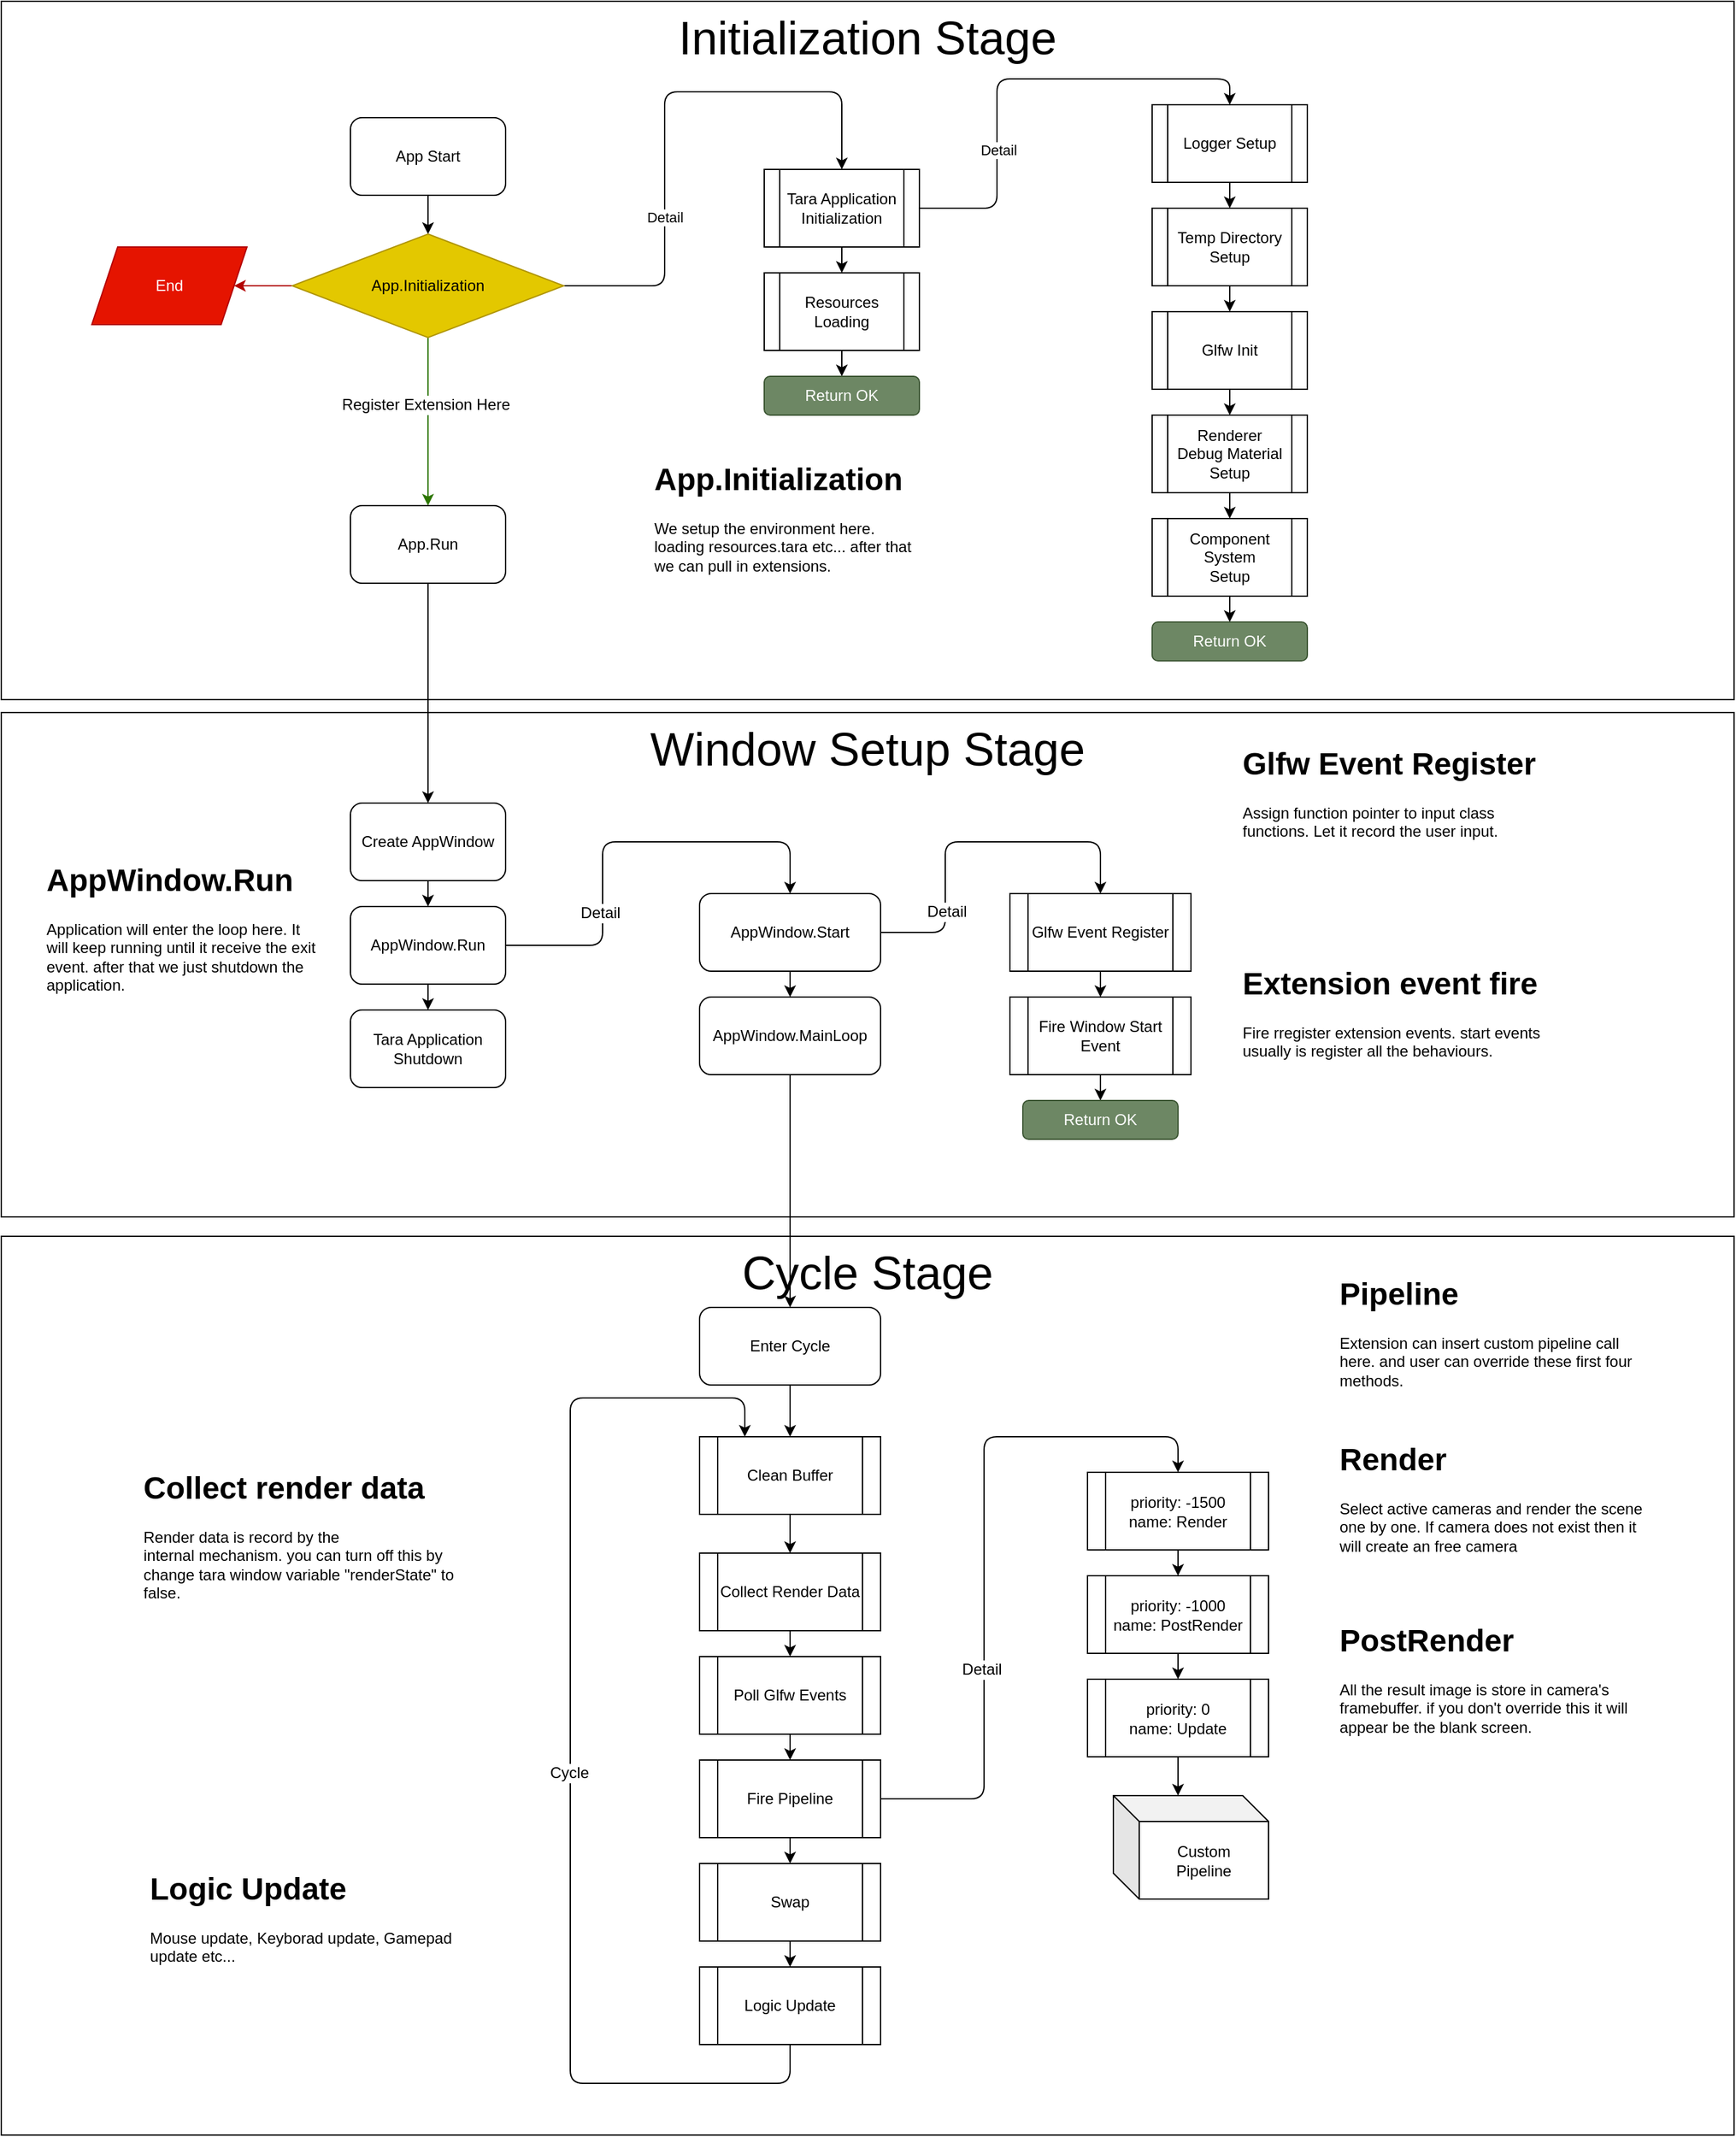 <mxfile>
    <diagram id="JNM_EspZnVw93YuhkikP" name="Page-1">
        <mxGraphModel dx="1108" dy="1890" grid="1" gridSize="10" guides="1" tooltips="1" connect="1" arrows="1" fold="1" page="1" pageScale="1" pageWidth="850" pageHeight="1100" math="0" shadow="0">
            <root>
                <mxCell id="0"/>
                <mxCell id="1" parent="0"/>
                <mxCell id="88" value="Cycle Stage" style="rounded=0;whiteSpace=wrap;html=1;verticalAlign=top;fontSize=36;" parent="1" vertex="1">
                    <mxGeometry x="70" y="945" width="1340" height="695" as="geometry"/>
                </mxCell>
                <mxCell id="54" value="Window Setup Stage" style="rounded=0;whiteSpace=wrap;html=1;verticalAlign=top;fontSize=36;" parent="1" vertex="1">
                    <mxGeometry x="70" y="540" width="1340" height="390" as="geometry"/>
                </mxCell>
                <mxCell id="31" value="Initialization Stage" style="rounded=0;whiteSpace=wrap;html=1;verticalAlign=top;fontSize=36;" parent="1" vertex="1">
                    <mxGeometry x="70" y="-10" width="1340" height="540" as="geometry"/>
                </mxCell>
                <mxCell id="5" style="edgeStyle=none;html=1;exitX=0.5;exitY=1;exitDx=0;exitDy=0;entryX=0.5;entryY=0;entryDx=0;entryDy=0;" parent="1" source="2" target="4" edge="1">
                    <mxGeometry relative="1" as="geometry"/>
                </mxCell>
                <mxCell id="2" value="App Start" style="rounded=1;whiteSpace=wrap;html=1;" parent="1" vertex="1">
                    <mxGeometry x="340" y="80" width="120" height="60" as="geometry"/>
                </mxCell>
                <mxCell id="7" style="edgeStyle=none;html=1;exitX=0;exitY=0.5;exitDx=0;exitDy=0;entryX=1;entryY=0.5;entryDx=0;entryDy=0;fillColor=#e51400;strokeColor=#B20000;" parent="1" source="4" target="6" edge="1">
                    <mxGeometry relative="1" as="geometry"/>
                </mxCell>
                <mxCell id="9" style="edgeStyle=none;html=1;exitX=0.5;exitY=1;exitDx=0;exitDy=0;entryX=0.5;entryY=0;entryDx=0;entryDy=0;fillColor=#60a917;strokeColor=#2D7600;" parent="1" source="4" target="8" edge="1">
                    <mxGeometry relative="1" as="geometry"/>
                </mxCell>
                <mxCell id="33" value="Register Extension Here" style="edgeLabel;html=1;align=center;verticalAlign=middle;resizable=0;points=[];fontSize=12;" parent="9" vertex="1" connectable="0">
                    <mxGeometry x="-0.2" y="-2" relative="1" as="geometry">
                        <mxPoint as="offset"/>
                    </mxGeometry>
                </mxCell>
                <mxCell id="13" style="edgeStyle=orthogonalEdgeStyle;html=1;exitX=1;exitY=0.5;exitDx=0;exitDy=0;entryX=0.5;entryY=0;entryDx=0;entryDy=0;" parent="1" source="4" target="10" edge="1">
                    <mxGeometry relative="1" as="geometry">
                        <Array as="points">
                            <mxPoint x="583" y="210"/>
                            <mxPoint x="583" y="60"/>
                            <mxPoint x="720" y="60"/>
                        </Array>
                    </mxGeometry>
                </mxCell>
                <mxCell id="14" value="Detail" style="edgeLabel;html=1;align=center;verticalAlign=middle;resizable=0;points=[];" parent="13" vertex="1" connectable="0">
                    <mxGeometry x="-0.384" relative="1" as="geometry">
                        <mxPoint as="offset"/>
                    </mxGeometry>
                </mxCell>
                <mxCell id="4" value="App.Initialization" style="rhombus;whiteSpace=wrap;html=1;fillColor=#e3c800;fontColor=#000000;strokeColor=#B09500;" parent="1" vertex="1">
                    <mxGeometry x="295" y="170" width="210" height="80" as="geometry"/>
                </mxCell>
                <mxCell id="6" value="End" style="shape=parallelogram;perimeter=parallelogramPerimeter;whiteSpace=wrap;html=1;fixedSize=1;fillColor=#e51400;fontColor=#ffffff;strokeColor=#B20000;" parent="1" vertex="1">
                    <mxGeometry x="140" y="180" width="120" height="60" as="geometry"/>
                </mxCell>
                <mxCell id="40" style="edgeStyle=orthogonalEdgeStyle;html=1;exitX=0.5;exitY=1;exitDx=0;exitDy=0;entryX=0.5;entryY=0;entryDx=0;entryDy=0;fontSize=12;" parent="1" source="8" target="34" edge="1">
                    <mxGeometry relative="1" as="geometry"/>
                </mxCell>
                <mxCell id="8" value="App.Run" style="rounded=1;whiteSpace=wrap;html=1;" parent="1" vertex="1">
                    <mxGeometry x="340" y="380" width="120" height="60" as="geometry"/>
                </mxCell>
                <mxCell id="15" style="edgeStyle=orthogonalEdgeStyle;html=1;exitX=0.5;exitY=1;exitDx=0;exitDy=0;entryX=0.5;entryY=0;entryDx=0;entryDy=0;" parent="1" source="10" target="11" edge="1">
                    <mxGeometry relative="1" as="geometry"/>
                </mxCell>
                <mxCell id="21" style="edgeStyle=orthogonalEdgeStyle;html=1;exitX=1;exitY=0.5;exitDx=0;exitDy=0;entryX=0.5;entryY=0;entryDx=0;entryDy=0;" parent="1" source="10" target="16" edge="1">
                    <mxGeometry relative="1" as="geometry">
                        <Array as="points">
                            <mxPoint x="840" y="150"/>
                            <mxPoint x="840" y="50"/>
                            <mxPoint x="1020" y="50"/>
                        </Array>
                    </mxGeometry>
                </mxCell>
                <mxCell id="22" value="Detail" style="edgeLabel;html=1;align=center;verticalAlign=middle;resizable=0;points=[];" parent="21" vertex="1" connectable="0">
                    <mxGeometry x="-0.416" y="-1" relative="1" as="geometry">
                        <mxPoint as="offset"/>
                    </mxGeometry>
                </mxCell>
                <mxCell id="10" value="Tara Application&lt;br&gt;Initialization" style="shape=process;whiteSpace=wrap;html=1;backgroundOutline=1;" parent="1" vertex="1">
                    <mxGeometry x="660" y="120" width="120" height="60" as="geometry"/>
                </mxCell>
                <mxCell id="28" style="edgeStyle=orthogonalEdgeStyle;html=1;exitX=0.5;exitY=1;exitDx=0;exitDy=0;entryX=0.5;entryY=0;entryDx=0;entryDy=0;" parent="1" source="11" target="27" edge="1">
                    <mxGeometry relative="1" as="geometry"/>
                </mxCell>
                <mxCell id="11" value="Resources Loading" style="shape=process;whiteSpace=wrap;html=1;backgroundOutline=1;" parent="1" vertex="1">
                    <mxGeometry x="660" y="200" width="120" height="60" as="geometry"/>
                </mxCell>
                <mxCell id="23" style="edgeStyle=orthogonalEdgeStyle;html=1;exitX=0.5;exitY=1;exitDx=0;exitDy=0;entryX=0.5;entryY=0;entryDx=0;entryDy=0;" parent="1" source="16" target="17" edge="1">
                    <mxGeometry relative="1" as="geometry"/>
                </mxCell>
                <mxCell id="16" value="Logger Setup" style="shape=process;whiteSpace=wrap;html=1;backgroundOutline=1;" parent="1" vertex="1">
                    <mxGeometry x="960" y="70" width="120" height="60" as="geometry"/>
                </mxCell>
                <mxCell id="24" style="edgeStyle=orthogonalEdgeStyle;html=1;exitX=0.5;exitY=1;exitDx=0;exitDy=0;entryX=0.5;entryY=0;entryDx=0;entryDy=0;" parent="1" source="17" target="18" edge="1">
                    <mxGeometry relative="1" as="geometry"/>
                </mxCell>
                <mxCell id="17" value="Temp Directory&lt;br&gt;Setup" style="shape=process;whiteSpace=wrap;html=1;backgroundOutline=1;" parent="1" vertex="1">
                    <mxGeometry x="960" y="150" width="120" height="60" as="geometry"/>
                </mxCell>
                <mxCell id="25" style="edgeStyle=orthogonalEdgeStyle;html=1;exitX=0.5;exitY=1;exitDx=0;exitDy=0;entryX=0.5;entryY=0;entryDx=0;entryDy=0;" parent="1" source="18" target="19" edge="1">
                    <mxGeometry relative="1" as="geometry"/>
                </mxCell>
                <mxCell id="18" value="Glfw Init" style="shape=process;whiteSpace=wrap;html=1;backgroundOutline=1;" parent="1" vertex="1">
                    <mxGeometry x="960" y="230" width="120" height="60" as="geometry"/>
                </mxCell>
                <mxCell id="26" style="edgeStyle=orthogonalEdgeStyle;html=1;exitX=0.5;exitY=1;exitDx=0;exitDy=0;entryX=0.5;entryY=0;entryDx=0;entryDy=0;" parent="1" source="19" target="20" edge="1">
                    <mxGeometry relative="1" as="geometry"/>
                </mxCell>
                <mxCell id="19" value="Renderer&lt;br&gt;Debug Material&lt;br&gt;Setup" style="shape=process;whiteSpace=wrap;html=1;backgroundOutline=1;" parent="1" vertex="1">
                    <mxGeometry x="960" y="310" width="120" height="60" as="geometry"/>
                </mxCell>
                <mxCell id="30" style="edgeStyle=orthogonalEdgeStyle;html=1;exitX=0.5;exitY=1;exitDx=0;exitDy=0;entryX=0.5;entryY=0;entryDx=0;entryDy=0;" parent="1" source="20" target="29" edge="1">
                    <mxGeometry relative="1" as="geometry"/>
                </mxCell>
                <mxCell id="20" value="Component System&lt;br&gt;Setup" style="shape=process;whiteSpace=wrap;html=1;backgroundOutline=1;" parent="1" vertex="1">
                    <mxGeometry x="960" y="390" width="120" height="60" as="geometry"/>
                </mxCell>
                <mxCell id="27" value="Return OK" style="rounded=1;whiteSpace=wrap;html=1;fillColor=#6d8764;fontColor=#ffffff;strokeColor=#3A5431;" parent="1" vertex="1">
                    <mxGeometry x="660" y="280" width="120" height="30" as="geometry"/>
                </mxCell>
                <mxCell id="29" value="Return OK" style="rounded=1;whiteSpace=wrap;html=1;fillColor=#6d8764;fontColor=#ffffff;strokeColor=#3A5431;" parent="1" vertex="1">
                    <mxGeometry x="960" y="470" width="120" height="30" as="geometry"/>
                </mxCell>
                <mxCell id="37" style="edgeStyle=orthogonalEdgeStyle;html=1;exitX=0.5;exitY=1;exitDx=0;exitDy=0;entryX=0.5;entryY=0;entryDx=0;entryDy=0;fontSize=12;" parent="1" source="34" target="35" edge="1">
                    <mxGeometry relative="1" as="geometry"/>
                </mxCell>
                <mxCell id="34" value="Create AppWindow" style="rounded=1;whiteSpace=wrap;html=1;fontSize=12;" parent="1" vertex="1">
                    <mxGeometry x="340" y="610" width="120" height="60" as="geometry"/>
                </mxCell>
                <mxCell id="38" style="edgeStyle=orthogonalEdgeStyle;html=1;exitX=0.5;exitY=1;exitDx=0;exitDy=0;entryX=0.5;entryY=0;entryDx=0;entryDy=0;fontSize=12;" parent="1" source="35" target="36" edge="1">
                    <mxGeometry relative="1" as="geometry"/>
                </mxCell>
                <mxCell id="43" style="edgeStyle=orthogonalEdgeStyle;html=1;exitX=1;exitY=0.5;exitDx=0;exitDy=0;entryX=0.5;entryY=0;entryDx=0;entryDy=0;fontSize=12;" parent="1" source="35" target="41" edge="1">
                    <mxGeometry relative="1" as="geometry">
                        <Array as="points">
                            <mxPoint x="535" y="720"/>
                            <mxPoint x="535" y="640"/>
                            <mxPoint x="680" y="640"/>
                        </Array>
                    </mxGeometry>
                </mxCell>
                <mxCell id="44" value="Detail" style="edgeLabel;html=1;align=center;verticalAlign=middle;resizable=0;points=[];fontSize=12;" parent="43" vertex="1" connectable="0">
                    <mxGeometry x="-0.412" y="2" relative="1" as="geometry">
                        <mxPoint as="offset"/>
                    </mxGeometry>
                </mxCell>
                <mxCell id="35" value="AppWindow.Run" style="rounded=1;whiteSpace=wrap;html=1;fontSize=12;" parent="1" vertex="1">
                    <mxGeometry x="340" y="690" width="120" height="60" as="geometry"/>
                </mxCell>
                <mxCell id="36" value="Tara Application&lt;br&gt;Shutdown" style="rounded=1;whiteSpace=wrap;html=1;fontSize=12;" parent="1" vertex="1">
                    <mxGeometry x="340" y="770" width="120" height="60" as="geometry"/>
                </mxCell>
                <mxCell id="39" value="&lt;h1&gt;AppWindow.Run&amp;nbsp;&lt;/h1&gt;&lt;p&gt;Application will enter the loop here. It will keep running until it receive the exit event. after that we just shutdown the application.&lt;/p&gt;" style="text;html=1;strokeColor=none;fillColor=none;spacing=5;spacingTop=-20;whiteSpace=wrap;overflow=hidden;rounded=0;fontSize=12;" parent="1" vertex="1">
                    <mxGeometry x="100" y="650" width="220" height="120" as="geometry"/>
                </mxCell>
                <mxCell id="45" style="edgeStyle=orthogonalEdgeStyle;html=1;exitX=0.5;exitY=1;exitDx=0;exitDy=0;entryX=0.5;entryY=0;entryDx=0;entryDy=0;fontSize=12;" parent="1" source="41" target="42" edge="1">
                    <mxGeometry relative="1" as="geometry"/>
                </mxCell>
                <mxCell id="52" style="edgeStyle=orthogonalEdgeStyle;html=1;exitX=1;exitY=0.5;exitDx=0;exitDy=0;entryX=0.5;entryY=0;entryDx=0;entryDy=0;fontSize=12;" parent="1" source="41" target="46" edge="1">
                    <mxGeometry relative="1" as="geometry">
                        <Array as="points">
                            <mxPoint x="800" y="710"/>
                            <mxPoint x="800" y="640"/>
                            <mxPoint x="920" y="640"/>
                        </Array>
                    </mxGeometry>
                </mxCell>
                <mxCell id="53" value="Detail" style="edgeLabel;html=1;align=center;verticalAlign=middle;resizable=0;points=[];fontSize=12;" parent="52" vertex="1" connectable="0">
                    <mxGeometry x="-0.529" y="-1" relative="1" as="geometry">
                        <mxPoint as="offset"/>
                    </mxGeometry>
                </mxCell>
                <mxCell id="41" value="AppWindow.Start" style="rounded=1;whiteSpace=wrap;html=1;fontSize=12;" parent="1" vertex="1">
                    <mxGeometry x="610" y="680" width="140" height="60" as="geometry"/>
                </mxCell>
                <mxCell id="80" style="edgeStyle=orthogonalEdgeStyle;html=1;exitX=0.5;exitY=1;exitDx=0;exitDy=0;entryX=0.5;entryY=0;entryDx=0;entryDy=0;fontSize=12;" parent="1" source="42" target="55" edge="1">
                    <mxGeometry relative="1" as="geometry"/>
                </mxCell>
                <mxCell id="42" value="AppWindow.MainLoop" style="rounded=1;whiteSpace=wrap;html=1;fontSize=12;" parent="1" vertex="1">
                    <mxGeometry x="610" y="760" width="140" height="60" as="geometry"/>
                </mxCell>
                <mxCell id="48" style="edgeStyle=orthogonalEdgeStyle;html=1;exitX=0.5;exitY=1;exitDx=0;exitDy=0;entryX=0.5;entryY=0;entryDx=0;entryDy=0;fontSize=12;" parent="1" source="46" target="47" edge="1">
                    <mxGeometry relative="1" as="geometry"/>
                </mxCell>
                <mxCell id="46" value="Glfw Event Register" style="shape=process;whiteSpace=wrap;html=1;backgroundOutline=1;" parent="1" vertex="1">
                    <mxGeometry x="850" y="680" width="140" height="60" as="geometry"/>
                </mxCell>
                <mxCell id="51" style="edgeStyle=orthogonalEdgeStyle;html=1;exitX=0.5;exitY=1;exitDx=0;exitDy=0;entryX=0.5;entryY=0;entryDx=0;entryDy=0;fontSize=12;" parent="1" source="47" target="49" edge="1">
                    <mxGeometry relative="1" as="geometry"/>
                </mxCell>
                <mxCell id="47" value="Fire Window Start Event" style="shape=process;whiteSpace=wrap;html=1;backgroundOutline=1;" parent="1" vertex="1">
                    <mxGeometry x="850" y="760" width="140" height="60" as="geometry"/>
                </mxCell>
                <mxCell id="49" value="Return OK" style="rounded=1;whiteSpace=wrap;html=1;fillColor=#6d8764;fontColor=#ffffff;strokeColor=#3A5431;" parent="1" vertex="1">
                    <mxGeometry x="860" y="840" width="120" height="30" as="geometry"/>
                </mxCell>
                <mxCell id="68" style="edgeStyle=orthogonalEdgeStyle;html=1;exitX=0.5;exitY=1;exitDx=0;exitDy=0;entryX=0.5;entryY=0;entryDx=0;entryDy=0;fontSize=12;" parent="1" source="55" target="63" edge="1">
                    <mxGeometry relative="1" as="geometry"/>
                </mxCell>
                <mxCell id="55" value="Enter Cycle" style="rounded=1;whiteSpace=wrap;html=1;fontSize=12;" parent="1" vertex="1">
                    <mxGeometry x="610" y="1000" width="140" height="60" as="geometry"/>
                </mxCell>
                <mxCell id="84" style="edgeStyle=orthogonalEdgeStyle;html=1;exitX=0.5;exitY=1;exitDx=0;exitDy=0;entryX=0.5;entryY=0;entryDx=0;entryDy=0;fontSize=12;" parent="1" source="57" target="58" edge="1">
                    <mxGeometry relative="1" as="geometry"/>
                </mxCell>
                <mxCell id="57" value="priority: -1000&lt;br&gt;name: PostRender" style="shape=process;whiteSpace=wrap;html=1;backgroundOutline=1;" parent="1" vertex="1">
                    <mxGeometry x="910" y="1207.5" width="140" height="60" as="geometry"/>
                </mxCell>
                <mxCell id="87" style="edgeStyle=orthogonalEdgeStyle;html=1;exitX=0.5;exitY=1;exitDx=0;exitDy=0;entryX=0;entryY=0;entryDx=50;entryDy=0;entryPerimeter=0;fontSize=12;" parent="1" source="58" target="59" edge="1">
                    <mxGeometry relative="1" as="geometry"/>
                </mxCell>
                <mxCell id="58" value="priority: 0&lt;br&gt;name: Update" style="shape=process;whiteSpace=wrap;html=1;backgroundOutline=1;" parent="1" vertex="1">
                    <mxGeometry x="910" y="1287.5" width="140" height="60" as="geometry"/>
                </mxCell>
                <mxCell id="59" value="Custom&lt;br&gt;Pipeline" style="shape=cube;whiteSpace=wrap;html=1;boundedLbl=1;backgroundOutline=1;darkOpacity=0.05;darkOpacity2=0.1;fontSize=12;" parent="1" vertex="1">
                    <mxGeometry x="930" y="1377.5" width="120" height="80" as="geometry"/>
                </mxCell>
                <mxCell id="83" style="edgeStyle=orthogonalEdgeStyle;html=1;exitX=0.5;exitY=1;exitDx=0;exitDy=0;entryX=0.5;entryY=0;entryDx=0;entryDy=0;fontSize=12;" parent="1" source="60" target="57" edge="1">
                    <mxGeometry relative="1" as="geometry"/>
                </mxCell>
                <mxCell id="60" value="priority: -1500&lt;br&gt;name: Render" style="shape=process;whiteSpace=wrap;html=1;backgroundOutline=1;" parent="1" vertex="1">
                    <mxGeometry x="910" y="1127.5" width="140" height="60" as="geometry"/>
                </mxCell>
                <mxCell id="71" style="edgeStyle=orthogonalEdgeStyle;html=1;exitX=0.5;exitY=1;exitDx=0;exitDy=0;entryX=0.5;entryY=0;entryDx=0;entryDy=0;fontSize=12;" parent="1" source="63" target="65" edge="1">
                    <mxGeometry relative="1" as="geometry"/>
                </mxCell>
                <mxCell id="63" value="Clean Buffer" style="shape=process;whiteSpace=wrap;html=1;backgroundOutline=1;" parent="1" vertex="1">
                    <mxGeometry x="610" y="1100" width="140" height="60" as="geometry"/>
                </mxCell>
                <mxCell id="75" style="edgeStyle=orthogonalEdgeStyle;html=1;exitX=0.5;exitY=1;exitDx=0;exitDy=0;fontSize=12;" parent="1" source="64" target="67" edge="1">
                    <mxGeometry relative="1" as="geometry"/>
                </mxCell>
                <mxCell id="64" value="Swap" style="shape=process;whiteSpace=wrap;html=1;backgroundOutline=1;" parent="1" vertex="1">
                    <mxGeometry x="610" y="1430" width="140" height="60" as="geometry"/>
                </mxCell>
                <mxCell id="72" style="edgeStyle=orthogonalEdgeStyle;html=1;exitX=0.5;exitY=1;exitDx=0;exitDy=0;entryX=0.5;entryY=0;entryDx=0;entryDy=0;fontSize=12;" parent="1" source="65" target="66" edge="1">
                    <mxGeometry relative="1" as="geometry"/>
                </mxCell>
                <mxCell id="65" value="Collect Render Data" style="shape=process;whiteSpace=wrap;html=1;backgroundOutline=1;" parent="1" vertex="1">
                    <mxGeometry x="610" y="1190" width="140" height="60" as="geometry"/>
                </mxCell>
                <mxCell id="73" style="edgeStyle=orthogonalEdgeStyle;html=1;exitX=0.5;exitY=1;exitDx=0;exitDy=0;entryX=0.5;entryY=0;entryDx=0;entryDy=0;fontSize=12;" parent="1" source="66" target="70" edge="1">
                    <mxGeometry relative="1" as="geometry"/>
                </mxCell>
                <mxCell id="66" value="Poll Glfw Events" style="shape=process;whiteSpace=wrap;html=1;backgroundOutline=1;" parent="1" vertex="1">
                    <mxGeometry x="610" y="1270" width="140" height="60" as="geometry"/>
                </mxCell>
                <mxCell id="78" style="edgeStyle=orthogonalEdgeStyle;html=1;exitX=0.5;exitY=1;exitDx=0;exitDy=0;entryX=0.25;entryY=0;entryDx=0;entryDy=0;fontSize=12;" parent="1" source="67" target="63" edge="1">
                    <mxGeometry relative="1" as="geometry">
                        <Array as="points">
                            <mxPoint x="680" y="1600"/>
                            <mxPoint x="510" y="1600"/>
                            <mxPoint x="510" y="1070"/>
                            <mxPoint x="645" y="1070"/>
                        </Array>
                    </mxGeometry>
                </mxCell>
                <mxCell id="79" value="Cycle" style="edgeLabel;html=1;align=center;verticalAlign=middle;resizable=0;points=[];fontSize=12;" parent="78" vertex="1" connectable="0">
                    <mxGeometry x="-0.016" y="1" relative="1" as="geometry">
                        <mxPoint as="offset"/>
                    </mxGeometry>
                </mxCell>
                <mxCell id="67" value="Logic Update" style="shape=process;whiteSpace=wrap;html=1;backgroundOutline=1;" parent="1" vertex="1">
                    <mxGeometry x="610" y="1510" width="140" height="60" as="geometry"/>
                </mxCell>
                <mxCell id="74" style="edgeStyle=orthogonalEdgeStyle;html=1;exitX=0.5;exitY=1;exitDx=0;exitDy=0;fontSize=12;" parent="1" source="70" target="64" edge="1">
                    <mxGeometry relative="1" as="geometry"/>
                </mxCell>
                <mxCell id="76" style="edgeStyle=orthogonalEdgeStyle;html=1;exitX=1;exitY=0.5;exitDx=0;exitDy=0;entryX=0.5;entryY=0;entryDx=0;entryDy=0;fontSize=12;" parent="1" source="70" target="60" edge="1">
                    <mxGeometry relative="1" as="geometry">
                        <Array as="points">
                            <mxPoint x="830" y="1380"/>
                            <mxPoint x="830" y="1100"/>
                            <mxPoint x="980" y="1100"/>
                        </Array>
                        <mxPoint x="980" y="1110" as="targetPoint"/>
                    </mxGeometry>
                </mxCell>
                <mxCell id="77" value="Detail" style="edgeLabel;html=1;align=center;verticalAlign=middle;resizable=0;points=[];fontSize=12;" parent="76" vertex="1" connectable="0">
                    <mxGeometry x="-0.328" y="2" relative="1" as="geometry">
                        <mxPoint as="offset"/>
                    </mxGeometry>
                </mxCell>
                <mxCell id="70" value="Fire Pipeline" style="shape=process;whiteSpace=wrap;html=1;backgroundOutline=1;" parent="1" vertex="1">
                    <mxGeometry x="610" y="1350" width="140" height="60" as="geometry"/>
                </mxCell>
                <mxCell id="89" value="&lt;h1&gt;App.Initialization&lt;/h1&gt;&lt;p&gt;We setup the environment here. loading resources.tara etc... after that we can pull in extensions.&lt;/p&gt;" style="text;html=1;strokeColor=none;fillColor=none;spacing=5;spacingTop=-20;whiteSpace=wrap;overflow=hidden;rounded=0;fontSize=12;" vertex="1" parent="1">
                    <mxGeometry x="570" y="340" width="220" height="120" as="geometry"/>
                </mxCell>
                <mxCell id="90" value="&lt;h1&gt;Glfw Event Register&lt;/h1&gt;&lt;p&gt;Assign function pointer to input class functions. Let it record the user input.&lt;/p&gt;" style="text;html=1;strokeColor=none;fillColor=none;spacing=5;spacingTop=-20;whiteSpace=wrap;overflow=hidden;rounded=0;fontSize=12;" vertex="1" parent="1">
                    <mxGeometry x="1025" y="560" width="250" height="120" as="geometry"/>
                </mxCell>
                <mxCell id="91" value="&lt;h1&gt;Extension event fire&lt;/h1&gt;&lt;p&gt;Fire rregister extension events. start events usually is register all the behaviours.&lt;/p&gt;" style="text;html=1;strokeColor=none;fillColor=none;spacing=5;spacingTop=-20;whiteSpace=wrap;overflow=hidden;rounded=0;fontSize=12;" vertex="1" parent="1">
                    <mxGeometry x="1025" y="730" width="250" height="120" as="geometry"/>
                </mxCell>
                <mxCell id="92" value="&lt;h1&gt;Pipeline&lt;/h1&gt;&lt;p&gt;Extension can insert custom pipeline call here. and user can override these first four methods.&lt;/p&gt;" style="text;html=1;strokeColor=none;fillColor=none;spacing=5;spacingTop=-20;whiteSpace=wrap;overflow=hidden;rounded=0;fontSize=12;" vertex="1" parent="1">
                    <mxGeometry x="1100" y="970" width="250" height="110" as="geometry"/>
                </mxCell>
                <mxCell id="93" value="&lt;h1&gt;Collect render data&lt;/h1&gt;&lt;p&gt;Render data is record by the internal&amp;nbsp;mechanism. you can turn off this by change tara window variable &quot;renderState&quot; to false.&lt;/p&gt;" style="text;html=1;strokeColor=none;fillColor=none;spacing=5;spacingTop=-20;whiteSpace=wrap;overflow=hidden;rounded=0;fontSize=12;" vertex="1" parent="1">
                    <mxGeometry x="175" y="1120" width="250" height="120" as="geometry"/>
                </mxCell>
                <mxCell id="94" value="&lt;h1&gt;Logic Update&lt;/h1&gt;&lt;p&gt;Mouse update, Keyborad update, Gamepad update etc...&lt;/p&gt;" style="text;html=1;strokeColor=none;fillColor=none;spacing=5;spacingTop=-20;whiteSpace=wrap;overflow=hidden;rounded=0;fontSize=12;" vertex="1" parent="1">
                    <mxGeometry x="180" y="1430" width="250" height="120" as="geometry"/>
                </mxCell>
                <mxCell id="95" value="&lt;h1&gt;Render&lt;/h1&gt;&lt;p&gt;Select active cameras and render the scene one by one. If camera does not exist then it will create an free camera&lt;/p&gt;" style="text;html=1;strokeColor=none;fillColor=none;spacing=5;spacingTop=-20;whiteSpace=wrap;overflow=hidden;rounded=0;fontSize=12;" vertex="1" parent="1">
                    <mxGeometry x="1100" y="1097.5" width="250" height="110" as="geometry"/>
                </mxCell>
                <mxCell id="96" value="&lt;h1&gt;PostRender&lt;/h1&gt;&lt;p&gt;All the result image is store in camera's framebuffer. if you don't override this it will appear be the blank screen.&lt;/p&gt;" style="text;html=1;strokeColor=none;fillColor=none;spacing=5;spacingTop=-20;whiteSpace=wrap;overflow=hidden;rounded=0;fontSize=12;" vertex="1" parent="1">
                    <mxGeometry x="1100" y="1237.5" width="250" height="192.5" as="geometry"/>
                </mxCell>
            </root>
        </mxGraphModel>
    </diagram>
</mxfile>